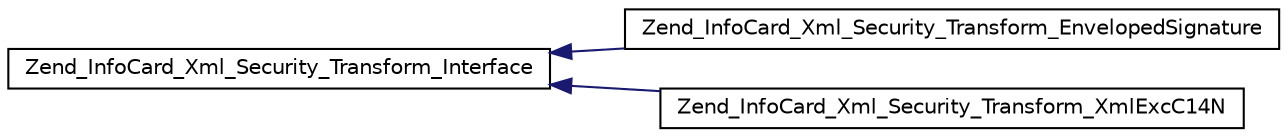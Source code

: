 digraph G
{
  edge [fontname="Helvetica",fontsize="10",labelfontname="Helvetica",labelfontsize="10"];
  node [fontname="Helvetica",fontsize="10",shape=record];
  rankdir="LR";
  Node1 [label="Zend_InfoCard_Xml_Security_Transform_Interface",height=0.2,width=0.4,color="black", fillcolor="white", style="filled",URL="$interface_zend___info_card___xml___security___transform___interface.html"];
  Node1 -> Node2 [dir="back",color="midnightblue",fontsize="10",style="solid",fontname="Helvetica"];
  Node2 [label="Zend_InfoCard_Xml_Security_Transform_EnvelopedSignature",height=0.2,width=0.4,color="black", fillcolor="white", style="filled",URL="$class_zend___info_card___xml___security___transform___enveloped_signature.html"];
  Node1 -> Node3 [dir="back",color="midnightblue",fontsize="10",style="solid",fontname="Helvetica"];
  Node3 [label="Zend_InfoCard_Xml_Security_Transform_XmlExcC14N",height=0.2,width=0.4,color="black", fillcolor="white", style="filled",URL="$class_zend___info_card___xml___security___transform___xml_exc_c14_n.html"];
}
